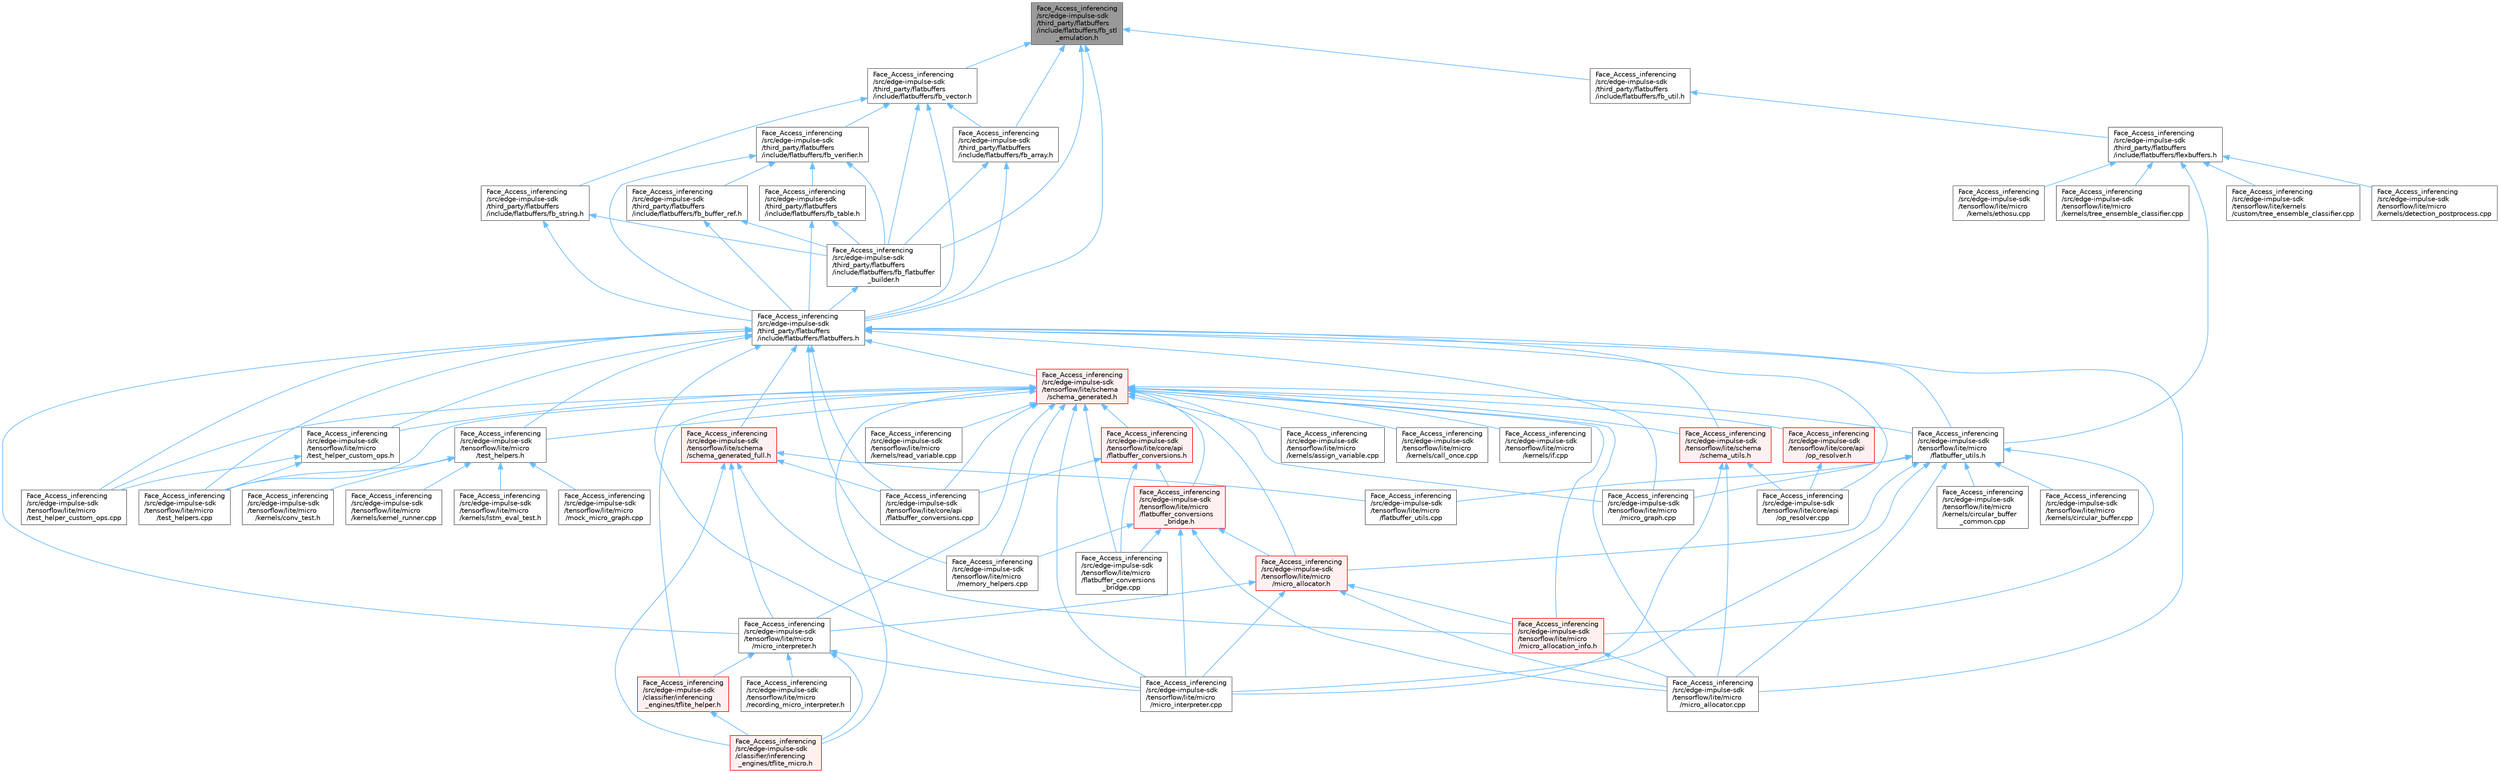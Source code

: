 digraph "Face_Access_inferencing/src/edge-impulse-sdk/third_party/flatbuffers/include/flatbuffers/fb_stl_emulation.h"
{
 // LATEX_PDF_SIZE
  bgcolor="transparent";
  edge [fontname=Helvetica,fontsize=10,labelfontname=Helvetica,labelfontsize=10];
  node [fontname=Helvetica,fontsize=10,shape=box,height=0.2,width=0.4];
  Node1 [id="Node000001",label="Face_Access_inferencing\l/src/edge-impulse-sdk\l/third_party/flatbuffers\l/include/flatbuffers/fb_stl\l_emulation.h",height=0.2,width=0.4,color="gray40", fillcolor="grey60", style="filled", fontcolor="black",tooltip=" "];
  Node1 -> Node2 [id="edge111_Node000001_Node000002",dir="back",color="steelblue1",style="solid",tooltip=" "];
  Node2 [id="Node000002",label="Face_Access_inferencing\l/src/edge-impulse-sdk\l/third_party/flatbuffers\l/include/flatbuffers/fb_array.h",height=0.2,width=0.4,color="grey40", fillcolor="white", style="filled",URL="$fb__array_8h.html",tooltip=" "];
  Node2 -> Node3 [id="edge112_Node000002_Node000003",dir="back",color="steelblue1",style="solid",tooltip=" "];
  Node3 [id="Node000003",label="Face_Access_inferencing\l/src/edge-impulse-sdk\l/third_party/flatbuffers\l/include/flatbuffers/fb_flatbuffer\l_builder.h",height=0.2,width=0.4,color="grey40", fillcolor="white", style="filled",URL="$fb__flatbuffer__builder_8h.html",tooltip=" "];
  Node3 -> Node4 [id="edge113_Node000003_Node000004",dir="back",color="steelblue1",style="solid",tooltip=" "];
  Node4 [id="Node000004",label="Face_Access_inferencing\l/src/edge-impulse-sdk\l/third_party/flatbuffers\l/include/flatbuffers/flatbuffers.h",height=0.2,width=0.4,color="grey40", fillcolor="white", style="filled",URL="$_face___access__inferencing_2src_2edge-impulse-sdk_2third__party_2flatbuffers_2include_2flatbuffers_2flatbuffers_8h.html",tooltip=" "];
  Node4 -> Node5 [id="edge114_Node000004_Node000005",dir="back",color="steelblue1",style="solid",tooltip=" "];
  Node5 [id="Node000005",label="Face_Access_inferencing\l/src/edge-impulse-sdk\l/tensorflow/lite/core/api\l/flatbuffer_conversions.cpp",height=0.2,width=0.4,color="grey40", fillcolor="white", style="filled",URL="$_face___access__inferencing_2src_2edge-impulse-sdk_2tensorflow_2lite_2core_2api_2flatbuffer__conversions_8cpp.html",tooltip=" "];
  Node4 -> Node6 [id="edge115_Node000004_Node000006",dir="back",color="steelblue1",style="solid",tooltip=" "];
  Node6 [id="Node000006",label="Face_Access_inferencing\l/src/edge-impulse-sdk\l/tensorflow/lite/core/api\l/op_resolver.cpp",height=0.2,width=0.4,color="grey40", fillcolor="white", style="filled",URL="$_face___access__inferencing_2src_2edge-impulse-sdk_2tensorflow_2lite_2core_2api_2op__resolver_8cpp.html",tooltip=" "];
  Node4 -> Node7 [id="edge116_Node000004_Node000007",dir="back",color="steelblue1",style="solid",tooltip=" "];
  Node7 [id="Node000007",label="Face_Access_inferencing\l/src/edge-impulse-sdk\l/tensorflow/lite/micro\l/flatbuffer_utils.h",height=0.2,width=0.4,color="grey40", fillcolor="white", style="filled",URL="$_face___access__inferencing_2src_2edge-impulse-sdk_2tensorflow_2lite_2micro_2flatbuffer__utils_8h.html",tooltip=" "];
  Node7 -> Node8 [id="edge117_Node000007_Node000008",dir="back",color="steelblue1",style="solid",tooltip=" "];
  Node8 [id="Node000008",label="Face_Access_inferencing\l/src/edge-impulse-sdk\l/tensorflow/lite/micro\l/flatbuffer_utils.cpp",height=0.2,width=0.4,color="grey40", fillcolor="white", style="filled",URL="$_face___access__inferencing_2src_2edge-impulse-sdk_2tensorflow_2lite_2micro_2flatbuffer__utils_8cpp.html",tooltip=" "];
  Node7 -> Node9 [id="edge118_Node000007_Node000009",dir="back",color="steelblue1",style="solid",tooltip=" "];
  Node9 [id="Node000009",label="Face_Access_inferencing\l/src/edge-impulse-sdk\l/tensorflow/lite/micro\l/kernels/circular_buffer.cpp",height=0.2,width=0.4,color="grey40", fillcolor="white", style="filled",URL="$_face___access__inferencing_2src_2edge-impulse-sdk_2tensorflow_2lite_2micro_2kernels_2circular__buffer_8cpp.html",tooltip=" "];
  Node7 -> Node10 [id="edge119_Node000007_Node000010",dir="back",color="steelblue1",style="solid",tooltip=" "];
  Node10 [id="Node000010",label="Face_Access_inferencing\l/src/edge-impulse-sdk\l/tensorflow/lite/micro\l/kernels/circular_buffer\l_common.cpp",height=0.2,width=0.4,color="grey40", fillcolor="white", style="filled",URL="$_face___access__inferencing_2src_2edge-impulse-sdk_2tensorflow_2lite_2micro_2kernels_2circular__buffer__common_8cpp.html",tooltip=" "];
  Node7 -> Node11 [id="edge120_Node000007_Node000011",dir="back",color="steelblue1",style="solid",tooltip=" "];
  Node11 [id="Node000011",label="Face_Access_inferencing\l/src/edge-impulse-sdk\l/tensorflow/lite/micro\l/micro_allocation_info.h",height=0.2,width=0.4,color="red", fillcolor="#FFF0F0", style="filled",URL="$_face___access__inferencing_2src_2edge-impulse-sdk_2tensorflow_2lite_2micro_2micro__allocation__info_8h.html",tooltip=" "];
  Node11 -> Node13 [id="edge121_Node000011_Node000013",dir="back",color="steelblue1",style="solid",tooltip=" "];
  Node13 [id="Node000013",label="Face_Access_inferencing\l/src/edge-impulse-sdk\l/tensorflow/lite/micro\l/micro_allocator.cpp",height=0.2,width=0.4,color="grey40", fillcolor="white", style="filled",URL="$_face___access__inferencing_2src_2edge-impulse-sdk_2tensorflow_2lite_2micro_2micro__allocator_8cpp.html",tooltip=" "];
  Node7 -> Node13 [id="edge122_Node000007_Node000013",dir="back",color="steelblue1",style="solid",tooltip=" "];
  Node7 -> Node14 [id="edge123_Node000007_Node000014",dir="back",color="steelblue1",style="solid",tooltip=" "];
  Node14 [id="Node000014",label="Face_Access_inferencing\l/src/edge-impulse-sdk\l/tensorflow/lite/micro\l/micro_allocator.h",height=0.2,width=0.4,color="red", fillcolor="#FFF0F0", style="filled",URL="$_face___access__inferencing_2src_2edge-impulse-sdk_2tensorflow_2lite_2micro_2micro__allocator_8h.html",tooltip=" "];
  Node14 -> Node11 [id="edge124_Node000014_Node000011",dir="back",color="steelblue1",style="solid",tooltip=" "];
  Node14 -> Node13 [id="edge125_Node000014_Node000013",dir="back",color="steelblue1",style="solid",tooltip=" "];
  Node14 -> Node176 [id="edge126_Node000014_Node000176",dir="back",color="steelblue1",style="solid",tooltip=" "];
  Node176 [id="Node000176",label="Face_Access_inferencing\l/src/edge-impulse-sdk\l/tensorflow/lite/micro\l/micro_interpreter.cpp",height=0.2,width=0.4,color="grey40", fillcolor="white", style="filled",URL="$_face___access__inferencing_2src_2edge-impulse-sdk_2tensorflow_2lite_2micro_2micro__interpreter_8cpp.html",tooltip=" "];
  Node14 -> Node175 [id="edge127_Node000014_Node000175",dir="back",color="steelblue1",style="solid",tooltip=" "];
  Node175 [id="Node000175",label="Face_Access_inferencing\l/src/edge-impulse-sdk\l/tensorflow/lite/micro\l/micro_interpreter.h",height=0.2,width=0.4,color="grey40", fillcolor="white", style="filled",URL="$_face___access__inferencing_2src_2edge-impulse-sdk_2tensorflow_2lite_2micro_2micro__interpreter_8h.html",tooltip=" "];
  Node175 -> Node93 [id="edge128_Node000175_Node000093",dir="back",color="steelblue1",style="solid",tooltip=" "];
  Node93 [id="Node000093",label="Face_Access_inferencing\l/src/edge-impulse-sdk\l/classifier/inferencing\l_engines/tflite_helper.h",height=0.2,width=0.4,color="red", fillcolor="#FFF0F0", style="filled",URL="$tflite__helper_8h.html",tooltip=" "];
  Node93 -> Node96 [id="edge129_Node000093_Node000096",dir="back",color="steelblue1",style="solid",tooltip=" "];
  Node96 [id="Node000096",label="Face_Access_inferencing\l/src/edge-impulse-sdk\l/classifier/inferencing\l_engines/tflite_micro.h",height=0.2,width=0.4,color="red", fillcolor="#FFF0F0", style="filled",URL="$tflite__micro_8h.html",tooltip=" "];
  Node175 -> Node96 [id="edge130_Node000175_Node000096",dir="back",color="steelblue1",style="solid",tooltip=" "];
  Node175 -> Node176 [id="edge131_Node000175_Node000176",dir="back",color="steelblue1",style="solid",tooltip=" "];
  Node175 -> Node177 [id="edge132_Node000175_Node000177",dir="back",color="steelblue1",style="solid",tooltip=" "];
  Node177 [id="Node000177",label="Face_Access_inferencing\l/src/edge-impulse-sdk\l/tensorflow/lite/micro\l/recording_micro_interpreter.h",height=0.2,width=0.4,color="grey40", fillcolor="white", style="filled",URL="$_face___access__inferencing_2src_2edge-impulse-sdk_2tensorflow_2lite_2micro_2recording__micro__interpreter_8h.html",tooltip=" "];
  Node7 -> Node179 [id="edge133_Node000007_Node000179",dir="back",color="steelblue1",style="solid",tooltip=" "];
  Node179 [id="Node000179",label="Face_Access_inferencing\l/src/edge-impulse-sdk\l/tensorflow/lite/micro\l/micro_graph.cpp",height=0.2,width=0.4,color="grey40", fillcolor="white", style="filled",URL="$_face___access__inferencing_2src_2edge-impulse-sdk_2tensorflow_2lite_2micro_2micro__graph_8cpp.html",tooltip=" "];
  Node7 -> Node176 [id="edge134_Node000007_Node000176",dir="back",color="steelblue1",style="solid",tooltip=" "];
  Node4 -> Node185 [id="edge135_Node000004_Node000185",dir="back",color="steelblue1",style="solid",tooltip=" "];
  Node185 [id="Node000185",label="Face_Access_inferencing\l/src/edge-impulse-sdk\l/tensorflow/lite/micro\l/memory_helpers.cpp",height=0.2,width=0.4,color="grey40", fillcolor="white", style="filled",URL="$_face___access__inferencing_2src_2edge-impulse-sdk_2tensorflow_2lite_2micro_2memory__helpers_8cpp.html",tooltip=" "];
  Node4 -> Node13 [id="edge136_Node000004_Node000013",dir="back",color="steelblue1",style="solid",tooltip=" "];
  Node4 -> Node179 [id="edge137_Node000004_Node000179",dir="back",color="steelblue1",style="solid",tooltip=" "];
  Node4 -> Node176 [id="edge138_Node000004_Node000176",dir="back",color="steelblue1",style="solid",tooltip=" "];
  Node4 -> Node175 [id="edge139_Node000004_Node000175",dir="back",color="steelblue1",style="solid",tooltip=" "];
  Node4 -> Node130 [id="edge140_Node000004_Node000130",dir="back",color="steelblue1",style="solid",tooltip=" "];
  Node130 [id="Node000130",label="Face_Access_inferencing\l/src/edge-impulse-sdk\l/tensorflow/lite/micro\l/test_helper_custom_ops.cpp",height=0.2,width=0.4,color="grey40", fillcolor="white", style="filled",URL="$_face___access__inferencing_2src_2edge-impulse-sdk_2tensorflow_2lite_2micro_2test__helper__custom__ops_8cpp.html",tooltip=" "];
  Node4 -> Node131 [id="edge141_Node000004_Node000131",dir="back",color="steelblue1",style="solid",tooltip=" "];
  Node131 [id="Node000131",label="Face_Access_inferencing\l/src/edge-impulse-sdk\l/tensorflow/lite/micro\l/test_helper_custom_ops.h",height=0.2,width=0.4,color="grey40", fillcolor="white", style="filled",URL="$_face___access__inferencing_2src_2edge-impulse-sdk_2tensorflow_2lite_2micro_2test__helper__custom__ops_8h.html",tooltip=" "];
  Node131 -> Node130 [id="edge142_Node000131_Node000130",dir="back",color="steelblue1",style="solid",tooltip=" "];
  Node131 -> Node132 [id="edge143_Node000131_Node000132",dir="back",color="steelblue1",style="solid",tooltip=" "];
  Node132 [id="Node000132",label="Face_Access_inferencing\l/src/edge-impulse-sdk\l/tensorflow/lite/micro\l/test_helpers.cpp",height=0.2,width=0.4,color="grey40", fillcolor="white", style="filled",URL="$_face___access__inferencing_2src_2edge-impulse-sdk_2tensorflow_2lite_2micro_2test__helpers_8cpp.html",tooltip=" "];
  Node4 -> Node132 [id="edge144_Node000004_Node000132",dir="back",color="steelblue1",style="solid",tooltip=" "];
  Node4 -> Node133 [id="edge145_Node000004_Node000133",dir="back",color="steelblue1",style="solid",tooltip=" "];
  Node133 [id="Node000133",label="Face_Access_inferencing\l/src/edge-impulse-sdk\l/tensorflow/lite/micro\l/test_helpers.h",height=0.2,width=0.4,color="grey40", fillcolor="white", style="filled",URL="$_face___access__inferencing_2src_2edge-impulse-sdk_2tensorflow_2lite_2micro_2test__helpers_8h.html",tooltip=" "];
  Node133 -> Node19 [id="edge146_Node000133_Node000019",dir="back",color="steelblue1",style="solid",tooltip=" "];
  Node19 [id="Node000019",label="Face_Access_inferencing\l/src/edge-impulse-sdk\l/tensorflow/lite/micro\l/kernels/conv_test.h",height=0.2,width=0.4,color="grey40", fillcolor="white", style="filled",URL="$_face___access__inferencing_2src_2edge-impulse-sdk_2tensorflow_2lite_2micro_2kernels_2conv__test_8h.html",tooltip=" "];
  Node133 -> Node20 [id="edge147_Node000133_Node000020",dir="back",color="steelblue1",style="solid",tooltip=" "];
  Node20 [id="Node000020",label="Face_Access_inferencing\l/src/edge-impulse-sdk\l/tensorflow/lite/micro\l/kernels/kernel_runner.cpp",height=0.2,width=0.4,color="grey40", fillcolor="white", style="filled",URL="$_face___access__inferencing_2src_2edge-impulse-sdk_2tensorflow_2lite_2micro_2kernels_2kernel__runner_8cpp.html",tooltip=" "];
  Node133 -> Node79 [id="edge148_Node000133_Node000079",dir="back",color="steelblue1",style="solid",tooltip=" "];
  Node79 [id="Node000079",label="Face_Access_inferencing\l/src/edge-impulse-sdk\l/tensorflow/lite/micro\l/kernels/lstm_eval_test.h",height=0.2,width=0.4,color="grey40", fillcolor="white", style="filled",URL="$_face___access__inferencing_2src_2edge-impulse-sdk_2tensorflow_2lite_2micro_2kernels_2lstm__eval__test_8h.html",tooltip=" "];
  Node133 -> Node134 [id="edge149_Node000133_Node000134",dir="back",color="steelblue1",style="solid",tooltip=" "];
  Node134 [id="Node000134",label="Face_Access_inferencing\l/src/edge-impulse-sdk\l/tensorflow/lite/micro\l/mock_micro_graph.cpp",height=0.2,width=0.4,color="grey40", fillcolor="white", style="filled",URL="$_face___access__inferencing_2src_2edge-impulse-sdk_2tensorflow_2lite_2micro_2mock__micro__graph_8cpp.html",tooltip=" "];
  Node133 -> Node132 [id="edge150_Node000133_Node000132",dir="back",color="steelblue1",style="solid",tooltip=" "];
  Node4 -> Node186 [id="edge151_Node000004_Node000186",dir="back",color="steelblue1",style="solid",tooltip=" "];
  Node186 [id="Node000186",label="Face_Access_inferencing\l/src/edge-impulse-sdk\l/tensorflow/lite/schema\l/schema_generated.h",height=0.2,width=0.4,color="red", fillcolor="#FFF0F0", style="filled",URL="$_face___access__inferencing_2src_2edge-impulse-sdk_2tensorflow_2lite_2schema_2schema__generated_8h.html",tooltip=" "];
  Node186 -> Node93 [id="edge152_Node000186_Node000093",dir="back",color="steelblue1",style="solid",tooltip=" "];
  Node186 -> Node96 [id="edge153_Node000186_Node000096",dir="back",color="steelblue1",style="solid",tooltip=" "];
  Node186 -> Node5 [id="edge154_Node000186_Node000005",dir="back",color="steelblue1",style="solid",tooltip=" "];
  Node186 -> Node187 [id="edge155_Node000186_Node000187",dir="back",color="steelblue1",style="solid",tooltip=" "];
  Node187 [id="Node000187",label="Face_Access_inferencing\l/src/edge-impulse-sdk\l/tensorflow/lite/core/api\l/flatbuffer_conversions.h",height=0.2,width=0.4,color="red", fillcolor="#FFF0F0", style="filled",URL="$_face___access__inferencing_2src_2edge-impulse-sdk_2tensorflow_2lite_2core_2api_2flatbuffer__conversions_8h.html",tooltip=" "];
  Node187 -> Node5 [id="edge156_Node000187_Node000005",dir="back",color="steelblue1",style="solid",tooltip=" "];
  Node187 -> Node188 [id="edge157_Node000187_Node000188",dir="back",color="steelblue1",style="solid",tooltip=" "];
  Node188 [id="Node000188",label="Face_Access_inferencing\l/src/edge-impulse-sdk\l/tensorflow/lite/micro\l/flatbuffer_conversions\l_bridge.cpp",height=0.2,width=0.4,color="grey40", fillcolor="white", style="filled",URL="$_face___access__inferencing_2src_2edge-impulse-sdk_2tensorflow_2lite_2micro_2flatbuffer__conversions__bridge_8cpp.html",tooltip=" "];
  Node187 -> Node189 [id="edge158_Node000187_Node000189",dir="back",color="steelblue1",style="solid",tooltip=" "];
  Node189 [id="Node000189",label="Face_Access_inferencing\l/src/edge-impulse-sdk\l/tensorflow/lite/micro\l/flatbuffer_conversions\l_bridge.h",height=0.2,width=0.4,color="red", fillcolor="#FFF0F0", style="filled",URL="$_face___access__inferencing_2src_2edge-impulse-sdk_2tensorflow_2lite_2micro_2flatbuffer__conversions__bridge_8h.html",tooltip=" "];
  Node189 -> Node188 [id="edge159_Node000189_Node000188",dir="back",color="steelblue1",style="solid",tooltip=" "];
  Node189 -> Node185 [id="edge160_Node000189_Node000185",dir="back",color="steelblue1",style="solid",tooltip=" "];
  Node189 -> Node13 [id="edge161_Node000189_Node000013",dir="back",color="steelblue1",style="solid",tooltip=" "];
  Node189 -> Node14 [id="edge162_Node000189_Node000014",dir="back",color="steelblue1",style="solid",tooltip=" "];
  Node189 -> Node176 [id="edge163_Node000189_Node000176",dir="back",color="steelblue1",style="solid",tooltip=" "];
  Node186 -> Node191 [id="edge164_Node000186_Node000191",dir="back",color="steelblue1",style="solid",tooltip=" "];
  Node191 [id="Node000191",label="Face_Access_inferencing\l/src/edge-impulse-sdk\l/tensorflow/lite/core/api\l/op_resolver.h",height=0.2,width=0.4,color="red", fillcolor="#FFF0F0", style="filled",URL="$_face___access__inferencing_2src_2edge-impulse-sdk_2tensorflow_2lite_2core_2api_2op__resolver_8h.html",tooltip=" "];
  Node191 -> Node6 [id="edge165_Node000191_Node000006",dir="back",color="steelblue1",style="solid",tooltip=" "];
  Node186 -> Node188 [id="edge166_Node000186_Node000188",dir="back",color="steelblue1",style="solid",tooltip=" "];
  Node186 -> Node189 [id="edge167_Node000186_Node000189",dir="back",color="steelblue1",style="solid",tooltip=" "];
  Node186 -> Node7 [id="edge168_Node000186_Node000007",dir="back",color="steelblue1",style="solid",tooltip=" "];
  Node186 -> Node35 [id="edge169_Node000186_Node000035",dir="back",color="steelblue1",style="solid",tooltip=" "];
  Node35 [id="Node000035",label="Face_Access_inferencing\l/src/edge-impulse-sdk\l/tensorflow/lite/micro\l/kernels/assign_variable.cpp",height=0.2,width=0.4,color="grey40", fillcolor="white", style="filled",URL="$_face___access__inferencing_2src_2edge-impulse-sdk_2tensorflow_2lite_2micro_2kernels_2assign__variable_8cpp.html",tooltip=" "];
  Node186 -> Node23 [id="edge170_Node000186_Node000023",dir="back",color="steelblue1",style="solid",tooltip=" "];
  Node23 [id="Node000023",label="Face_Access_inferencing\l/src/edge-impulse-sdk\l/tensorflow/lite/micro\l/kernels/call_once.cpp",height=0.2,width=0.4,color="grey40", fillcolor="white", style="filled",URL="$_face___access__inferencing_2src_2edge-impulse-sdk_2tensorflow_2lite_2micro_2kernels_2call__once_8cpp.html",tooltip=" "];
  Node186 -> Node25 [id="edge171_Node000186_Node000025",dir="back",color="steelblue1",style="solid",tooltip=" "];
  Node25 [id="Node000025",label="Face_Access_inferencing\l/src/edge-impulse-sdk\l/tensorflow/lite/micro\l/kernels/if.cpp",height=0.2,width=0.4,color="grey40", fillcolor="white", style="filled",URL="$_face___access__inferencing_2src_2edge-impulse-sdk_2tensorflow_2lite_2micro_2kernels_2if_8cpp.html",tooltip=" "];
  Node186 -> Node139 [id="edge172_Node000186_Node000139",dir="back",color="steelblue1",style="solid",tooltip=" "];
  Node139 [id="Node000139",label="Face_Access_inferencing\l/src/edge-impulse-sdk\l/tensorflow/lite/micro\l/kernels/read_variable.cpp",height=0.2,width=0.4,color="grey40", fillcolor="white", style="filled",URL="$_face___access__inferencing_2src_2edge-impulse-sdk_2tensorflow_2lite_2micro_2kernels_2read__variable_8cpp.html",tooltip=" "];
  Node186 -> Node185 [id="edge173_Node000186_Node000185",dir="back",color="steelblue1",style="solid",tooltip=" "];
  Node186 -> Node11 [id="edge174_Node000186_Node000011",dir="back",color="steelblue1",style="solid",tooltip=" "];
  Node186 -> Node13 [id="edge175_Node000186_Node000013",dir="back",color="steelblue1",style="solid",tooltip=" "];
  Node186 -> Node14 [id="edge176_Node000186_Node000014",dir="back",color="steelblue1",style="solid",tooltip=" "];
  Node186 -> Node179 [id="edge177_Node000186_Node000179",dir="back",color="steelblue1",style="solid",tooltip=" "];
  Node186 -> Node176 [id="edge178_Node000186_Node000176",dir="back",color="steelblue1",style="solid",tooltip=" "];
  Node186 -> Node175 [id="edge179_Node000186_Node000175",dir="back",color="steelblue1",style="solid",tooltip=" "];
  Node186 -> Node130 [id="edge180_Node000186_Node000130",dir="back",color="steelblue1",style="solid",tooltip=" "];
  Node186 -> Node131 [id="edge181_Node000186_Node000131",dir="back",color="steelblue1",style="solid",tooltip=" "];
  Node186 -> Node132 [id="edge182_Node000186_Node000132",dir="back",color="steelblue1",style="solid",tooltip=" "];
  Node186 -> Node133 [id="edge183_Node000186_Node000133",dir="back",color="steelblue1",style="solid",tooltip=" "];
  Node186 -> Node199 [id="edge184_Node000186_Node000199",dir="back",color="steelblue1",style="solid",tooltip=" "];
  Node199 [id="Node000199",label="Face_Access_inferencing\l/src/edge-impulse-sdk\l/tensorflow/lite/schema\l/schema_utils.h",height=0.2,width=0.4,color="red", fillcolor="#FFF0F0", style="filled",URL="$_face___access__inferencing_2src_2edge-impulse-sdk_2tensorflow_2lite_2schema_2schema__utils_8h.html",tooltip=" "];
  Node199 -> Node6 [id="edge185_Node000199_Node000006",dir="back",color="steelblue1",style="solid",tooltip=" "];
  Node199 -> Node13 [id="edge186_Node000199_Node000013",dir="back",color="steelblue1",style="solid",tooltip=" "];
  Node199 -> Node176 [id="edge187_Node000199_Node000176",dir="back",color="steelblue1",style="solid",tooltip=" "];
  Node4 -> Node201 [id="edge188_Node000004_Node000201",dir="back",color="steelblue1",style="solid",tooltip=" "];
  Node201 [id="Node000201",label="Face_Access_inferencing\l/src/edge-impulse-sdk\l/tensorflow/lite/schema\l/schema_generated_full.h",height=0.2,width=0.4,color="red", fillcolor="#FFF0F0", style="filled",URL="$schema__generated__full_8h.html",tooltip=" "];
  Node201 -> Node96 [id="edge189_Node000201_Node000096",dir="back",color="steelblue1",style="solid",tooltip=" "];
  Node201 -> Node5 [id="edge190_Node000201_Node000005",dir="back",color="steelblue1",style="solid",tooltip=" "];
  Node201 -> Node8 [id="edge191_Node000201_Node000008",dir="back",color="steelblue1",style="solid",tooltip=" "];
  Node201 -> Node11 [id="edge192_Node000201_Node000011",dir="back",color="steelblue1",style="solid",tooltip=" "];
  Node201 -> Node175 [id="edge193_Node000201_Node000175",dir="back",color="steelblue1",style="solid",tooltip=" "];
  Node4 -> Node199 [id="edge194_Node000004_Node000199",dir="back",color="steelblue1",style="solid",tooltip=" "];
  Node2 -> Node4 [id="edge195_Node000002_Node000004",dir="back",color="steelblue1",style="solid",tooltip=" "];
  Node1 -> Node3 [id="edge196_Node000001_Node000003",dir="back",color="steelblue1",style="solid",tooltip=" "];
  Node1 -> Node202 [id="edge197_Node000001_Node000202",dir="back",color="steelblue1",style="solid",tooltip=" "];
  Node202 [id="Node000202",label="Face_Access_inferencing\l/src/edge-impulse-sdk\l/third_party/flatbuffers\l/include/flatbuffers/fb_util.h",height=0.2,width=0.4,color="grey40", fillcolor="white", style="filled",URL="$fb__util_8h.html",tooltip=" "];
  Node202 -> Node203 [id="edge198_Node000202_Node000203",dir="back",color="steelblue1",style="solid",tooltip=" "];
  Node203 [id="Node000203",label="Face_Access_inferencing\l/src/edge-impulse-sdk\l/third_party/flatbuffers\l/include/flatbuffers/flexbuffers.h",height=0.2,width=0.4,color="grey40", fillcolor="white", style="filled",URL="$_face___access__inferencing_2src_2edge-impulse-sdk_2third__party_2flatbuffers_2include_2flatbuffers_2flexbuffers_8h.html",tooltip=" "];
  Node203 -> Node204 [id="edge199_Node000203_Node000204",dir="back",color="steelblue1",style="solid",tooltip=" "];
  Node204 [id="Node000204",label="Face_Access_inferencing\l/src/edge-impulse-sdk\l/tensorflow/lite/kernels\l/custom/tree_ensemble_classifier.cpp",height=0.2,width=0.4,color="grey40", fillcolor="white", style="filled",URL="$kernels_2custom_2tree__ensemble__classifier_8cpp.html",tooltip=" "];
  Node203 -> Node7 [id="edge200_Node000203_Node000007",dir="back",color="steelblue1",style="solid",tooltip=" "];
  Node203 -> Node51 [id="edge201_Node000203_Node000051",dir="back",color="steelblue1",style="solid",tooltip=" "];
  Node51 [id="Node000051",label="Face_Access_inferencing\l/src/edge-impulse-sdk\l/tensorflow/lite/micro\l/kernels/detection_postprocess.cpp",height=0.2,width=0.4,color="grey40", fillcolor="white", style="filled",URL="$_face___access__inferencing_2src_2edge-impulse-sdk_2tensorflow_2lite_2micro_2kernels_2detection__postprocess_8cpp.html",tooltip=" "];
  Node203 -> Node24 [id="edge202_Node000203_Node000024",dir="back",color="steelblue1",style="solid",tooltip=" "];
  Node24 [id="Node000024",label="Face_Access_inferencing\l/src/edge-impulse-sdk\l/tensorflow/lite/micro\l/kernels/ethosu.cpp",height=0.2,width=0.4,color="grey40", fillcolor="white", style="filled",URL="$_face___access__inferencing_2src_2edge-impulse-sdk_2tensorflow_2lite_2micro_2kernels_2ethosu_8cpp.html",tooltip=" "];
  Node203 -> Node168 [id="edge203_Node000203_Node000168",dir="back",color="steelblue1",style="solid",tooltip=" "];
  Node168 [id="Node000168",label="Face_Access_inferencing\l/src/edge-impulse-sdk\l/tensorflow/lite/micro\l/kernels/tree_ensemble_classifier.cpp",height=0.2,width=0.4,color="grey40", fillcolor="white", style="filled",URL="$micro_2kernels_2tree__ensemble__classifier_8cpp.html",tooltip=" "];
  Node1 -> Node205 [id="edge204_Node000001_Node000205",dir="back",color="steelblue1",style="solid",tooltip=" "];
  Node205 [id="Node000205",label="Face_Access_inferencing\l/src/edge-impulse-sdk\l/third_party/flatbuffers\l/include/flatbuffers/fb_vector.h",height=0.2,width=0.4,color="grey40", fillcolor="white", style="filled",URL="$fb__vector_8h.html",tooltip=" "];
  Node205 -> Node2 [id="edge205_Node000205_Node000002",dir="back",color="steelblue1",style="solid",tooltip=" "];
  Node205 -> Node3 [id="edge206_Node000205_Node000003",dir="back",color="steelblue1",style="solid",tooltip=" "];
  Node205 -> Node206 [id="edge207_Node000205_Node000206",dir="back",color="steelblue1",style="solid",tooltip=" "];
  Node206 [id="Node000206",label="Face_Access_inferencing\l/src/edge-impulse-sdk\l/third_party/flatbuffers\l/include/flatbuffers/fb_string.h",height=0.2,width=0.4,color="grey40", fillcolor="white", style="filled",URL="$fb__string_8h.html",tooltip=" "];
  Node206 -> Node3 [id="edge208_Node000206_Node000003",dir="back",color="steelblue1",style="solid",tooltip=" "];
  Node206 -> Node4 [id="edge209_Node000206_Node000004",dir="back",color="steelblue1",style="solid",tooltip=" "];
  Node205 -> Node207 [id="edge210_Node000205_Node000207",dir="back",color="steelblue1",style="solid",tooltip=" "];
  Node207 [id="Node000207",label="Face_Access_inferencing\l/src/edge-impulse-sdk\l/third_party/flatbuffers\l/include/flatbuffers/fb_verifier.h",height=0.2,width=0.4,color="grey40", fillcolor="white", style="filled",URL="$fb__verifier_8h.html",tooltip=" "];
  Node207 -> Node208 [id="edge211_Node000207_Node000208",dir="back",color="steelblue1",style="solid",tooltip=" "];
  Node208 [id="Node000208",label="Face_Access_inferencing\l/src/edge-impulse-sdk\l/third_party/flatbuffers\l/include/flatbuffers/fb_buffer_ref.h",height=0.2,width=0.4,color="grey40", fillcolor="white", style="filled",URL="$fb__buffer__ref_8h.html",tooltip=" "];
  Node208 -> Node3 [id="edge212_Node000208_Node000003",dir="back",color="steelblue1",style="solid",tooltip=" "];
  Node208 -> Node4 [id="edge213_Node000208_Node000004",dir="back",color="steelblue1",style="solid",tooltip=" "];
  Node207 -> Node3 [id="edge214_Node000207_Node000003",dir="back",color="steelblue1",style="solid",tooltip=" "];
  Node207 -> Node209 [id="edge215_Node000207_Node000209",dir="back",color="steelblue1",style="solid",tooltip=" "];
  Node209 [id="Node000209",label="Face_Access_inferencing\l/src/edge-impulse-sdk\l/third_party/flatbuffers\l/include/flatbuffers/fb_table.h",height=0.2,width=0.4,color="grey40", fillcolor="white", style="filled",URL="$fb__table_8h.html",tooltip=" "];
  Node209 -> Node3 [id="edge216_Node000209_Node000003",dir="back",color="steelblue1",style="solid",tooltip=" "];
  Node209 -> Node4 [id="edge217_Node000209_Node000004",dir="back",color="steelblue1",style="solid",tooltip=" "];
  Node207 -> Node4 [id="edge218_Node000207_Node000004",dir="back",color="steelblue1",style="solid",tooltip=" "];
  Node205 -> Node4 [id="edge219_Node000205_Node000004",dir="back",color="steelblue1",style="solid",tooltip=" "];
  Node1 -> Node4 [id="edge220_Node000001_Node000004",dir="back",color="steelblue1",style="solid",tooltip=" "];
}
